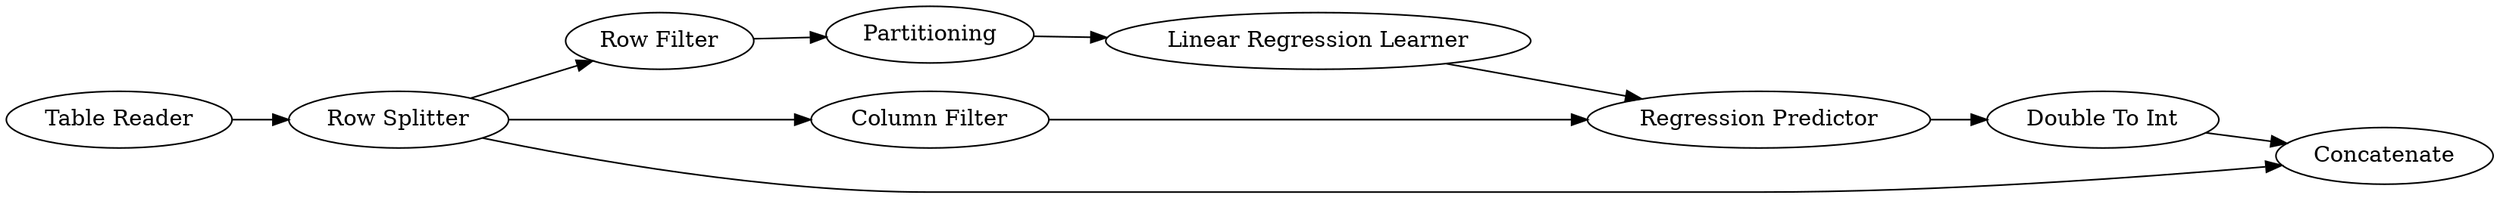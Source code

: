 digraph {
	"-7596916301925387438_36" [label="Double To Int"]
	"-7596916301925387438_39" [label="Table Reader"]
	"-7596916301925387438_30" [label="Row Filter"]
	"-7596916301925387438_27" [label="Row Splitter"]
	"-7596916301925387438_28" [label=Partitioning]
	"-7596916301925387438_29" [label="Linear Regression Learner"]
	"-7596916301925387438_34" [label="Column Filter"]
	"-7596916301925387438_35" [label=Concatenate]
	"-7596916301925387438_33" [label="Regression Predictor"]
	"-7596916301925387438_39" -> "-7596916301925387438_27"
	"-7596916301925387438_33" -> "-7596916301925387438_36"
	"-7596916301925387438_30" -> "-7596916301925387438_28"
	"-7596916301925387438_34" -> "-7596916301925387438_33"
	"-7596916301925387438_27" -> "-7596916301925387438_30"
	"-7596916301925387438_27" -> "-7596916301925387438_34"
	"-7596916301925387438_28" -> "-7596916301925387438_29"
	"-7596916301925387438_27" -> "-7596916301925387438_35"
	"-7596916301925387438_36" -> "-7596916301925387438_35"
	"-7596916301925387438_29" -> "-7596916301925387438_33"
	rankdir=LR
}
